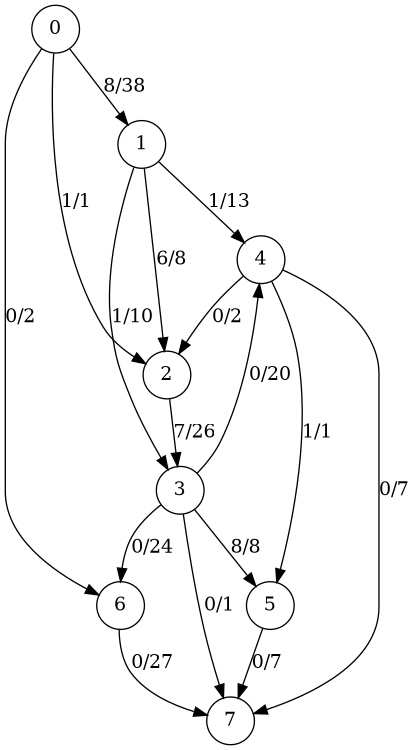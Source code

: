 digraph finite_state_machine { 
size="8,5"
node [shape = circle]; 
6 -> 7 [ label = "0/27"];
5 -> 7 [ label = "0/7"];
4 -> 2 [ label = "0/2"];
4 -> 7 [ label = "0/7"];
4 -> 5 [ label = "1/1"];
0 -> 6 [ label = "0/2"];
0 -> 2 [ label = "1/1"];
0 -> 1 [ label = "8/38"];
3 -> 6 [ label = "0/24"];
3 -> 7 [ label = "0/1"];
3 -> 4 [ label = "0/20"];
3 -> 5 [ label = "8/8"];
1 -> 3 [ label = "1/10"];
1 -> 4 [ label = "1/13"];
1 -> 2 [ label = "6/8"];
2 -> 3 [ label = "7/26"];
}